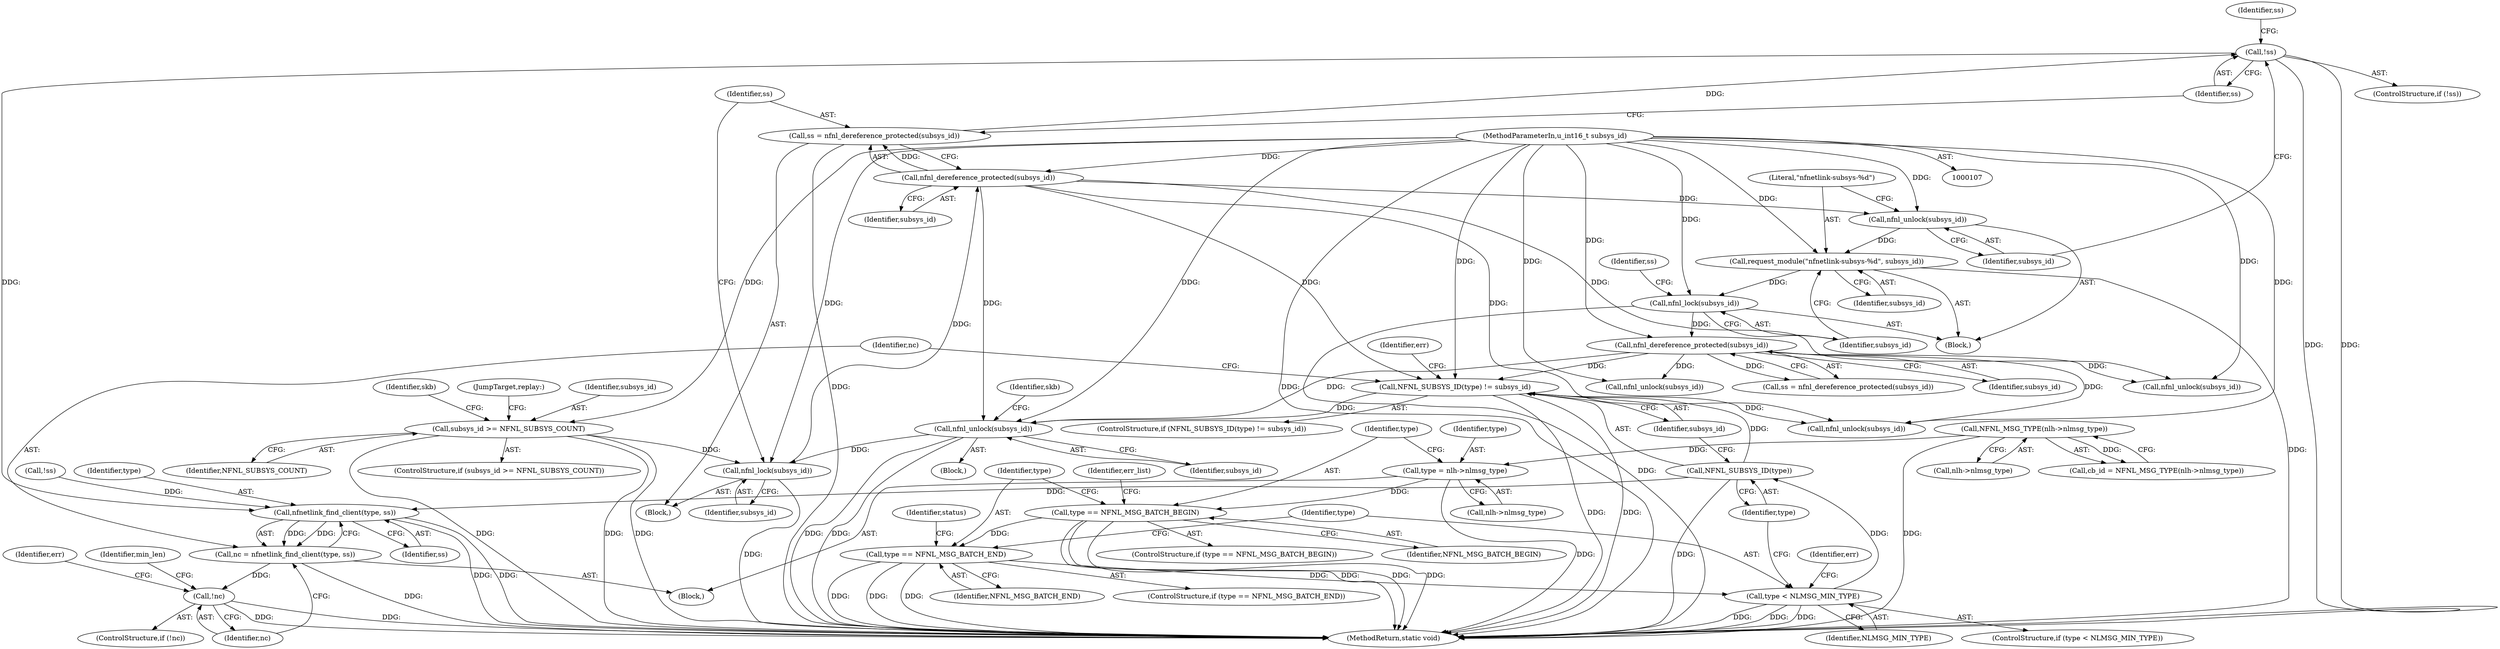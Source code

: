 digraph "0_linux_c58d6c93680f28ac58984af61d0a7ebf4319c241@pointer" {
"1000164" [label="(Call,!ss)"];
"1000159" [label="(Call,ss = nfnl_dereference_protected(subsys_id))"];
"1000161" [label="(Call,nfnl_dereference_protected(subsys_id))"];
"1000157" [label="(Call,nfnl_lock(subsys_id))"];
"1000487" [label="(Call,nfnl_unlock(subsys_id))"];
"1000310" [label="(Call,NFNL_SUBSYS_ID(type) != subsys_id)"];
"1000311" [label="(Call,NFNL_SUBSYS_ID(type))"];
"1000300" [label="(Call,type < NLMSG_MIN_TYPE)"];
"1000290" [label="(Call,type == NFNL_MSG_BATCH_END)"];
"1000277" [label="(Call,type == NFNL_MSG_BATCH_BEGIN)"];
"1000271" [label="(Call,type = nlh->nlmsg_type)"];
"1000344" [label="(Call,NFNL_MSG_TYPE(nlh->nlmsg_type))"];
"1000176" [label="(Call,nfnl_dereference_protected(subsys_id))"];
"1000172" [label="(Call,nfnl_lock(subsys_id))"];
"1000169" [label="(Call,request_module(\"nfnetlink-subsys-%d\", subsys_id))"];
"1000167" [label="(Call,nfnl_unlock(subsys_id))"];
"1000110" [label="(MethodParameterIn,u_int16_t subsys_id)"];
"1000130" [label="(Call,subsys_id >= NFNL_SUBSYS_COUNT)"];
"1000322" [label="(Call,nfnetlink_find_client(type, ss))"];
"1000320" [label="(Call,nc = nfnetlink_find_client(type, ss))"];
"1000326" [label="(Call,!nc)"];
"1000326" [label="(Call,!nc)"];
"1000322" [label="(Call,nfnetlink_find_client(type, ss))"];
"1000490" [label="(Identifier,skb)"];
"1000321" [label="(Identifier,nc)"];
"1000175" [label="(Identifier,ss)"];
"1000162" [label="(Identifier,subsys_id)"];
"1000161" [label="(Call,nfnl_dereference_protected(subsys_id))"];
"1000295" [label="(Identifier,status)"];
"1000305" [label="(Identifier,err)"];
"1000289" [label="(ControlStructure,if (type == NFNL_MSG_BATCH_END))"];
"1000176" [label="(Call,nfnl_dereference_protected(subsys_id))"];
"1000488" [label="(Identifier,subsys_id)"];
"1000169" [label="(Call,request_module(\"nfnetlink-subsys-%d\", subsys_id))"];
"1000160" [label="(Identifier,ss)"];
"1000309" [label="(ControlStructure,if (NFNL_SUBSYS_ID(type) != subsys_id))"];
"1000300" [label="(Call,type < NLMSG_MIN_TYPE)"];
"1000159" [label="(Call,ss = nfnl_dereference_protected(subsys_id))"];
"1000342" [label="(Call,cb_id = NFNL_MSG_TYPE(nlh->nlmsg_type))"];
"1000345" [label="(Call,nlh->nlmsg_type)"];
"1000166" [label="(Block,)"];
"1000480" [label="(Block,)"];
"1000177" [label="(Identifier,subsys_id)"];
"1000139" [label="(JumpTarget,replay:)"];
"1000110" [label="(MethodParameterIn,u_int16_t subsys_id)"];
"1000487" [label="(Call,nfnl_unlock(subsys_id))"];
"1000131" [label="(Identifier,subsys_id)"];
"1000278" [label="(Identifier,type)"];
"1000276" [label="(ControlStructure,if (type == NFNL_MSG_BATCH_BEGIN))"];
"1000130" [label="(Call,subsys_id >= NFNL_SUBSYS_COUNT)"];
"1000325" [label="(ControlStructure,if (!nc))"];
"1000271" [label="(Call,type = nlh->nlmsg_type)"];
"1000312" [label="(Identifier,type)"];
"1000111" [label="(Block,)"];
"1000323" [label="(Identifier,type)"];
"1000174" [label="(Call,ss = nfnl_dereference_protected(subsys_id))"];
"1000135" [label="(Identifier,skb)"];
"1000203" [label="(Call,nfnl_unlock(subsys_id))"];
"1000514" [label="(MethodReturn,static void)"];
"1000165" [label="(Identifier,ss)"];
"1000311" [label="(Call,NFNL_SUBSYS_ID(type))"];
"1000273" [label="(Call,nlh->nlmsg_type)"];
"1000313" [label="(Identifier,subsys_id)"];
"1000292" [label="(Identifier,NFNL_MSG_BATCH_END)"];
"1000171" [label="(Identifier,subsys_id)"];
"1000157" [label="(Call,nfnl_lock(subsys_id))"];
"1000310" [label="(Call,NFNL_SUBSYS_ID(type) != subsys_id)"];
"1000182" [label="(Call,nfnl_unlock(subsys_id))"];
"1000510" [label="(Call,nfnl_unlock(subsys_id))"];
"1000220" [label="(Block,)"];
"1000344" [label="(Call,NFNL_MSG_TYPE(nlh->nlmsg_type))"];
"1000173" [label="(Identifier,subsys_id)"];
"1000167" [label="(Call,nfnl_unlock(subsys_id))"];
"1000302" [label="(Identifier,NLMSG_MIN_TYPE)"];
"1000179" [label="(Call,!ss)"];
"1000299" [label="(ControlStructure,if (type < NLMSG_MIN_TYPE))"];
"1000301" [label="(Identifier,type)"];
"1000277" [label="(Call,type == NFNL_MSG_BATCH_BEGIN)"];
"1000337" [label="(Identifier,min_len)"];
"1000272" [label="(Identifier,type)"];
"1000170" [label="(Literal,\"nfnetlink-subsys-%d\")"];
"1000279" [label="(Identifier,NFNL_MSG_BATCH_BEGIN)"];
"1000196" [label="(Identifier,ss)"];
"1000330" [label="(Identifier,err)"];
"1000291" [label="(Identifier,type)"];
"1000283" [label="(Identifier,err_list)"];
"1000158" [label="(Identifier,subsys_id)"];
"1000324" [label="(Identifier,ss)"];
"1000129" [label="(ControlStructure,if (subsys_id >= NFNL_SUBSYS_COUNT))"];
"1000290" [label="(Call,type == NFNL_MSG_BATCH_END)"];
"1000168" [label="(Identifier,subsys_id)"];
"1000327" [label="(Identifier,nc)"];
"1000320" [label="(Call,nc = nfnetlink_find_client(type, ss))"];
"1000163" [label="(ControlStructure,if (!ss))"];
"1000316" [label="(Identifier,err)"];
"1000132" [label="(Identifier,NFNL_SUBSYS_COUNT)"];
"1000164" [label="(Call,!ss)"];
"1000172" [label="(Call,nfnl_lock(subsys_id))"];
"1000164" -> "1000163"  [label="AST: "];
"1000164" -> "1000165"  [label="CFG: "];
"1000165" -> "1000164"  [label="AST: "];
"1000168" -> "1000164"  [label="CFG: "];
"1000196" -> "1000164"  [label="CFG: "];
"1000164" -> "1000514"  [label="DDG: "];
"1000164" -> "1000514"  [label="DDG: "];
"1000159" -> "1000164"  [label="DDG: "];
"1000164" -> "1000322"  [label="DDG: "];
"1000159" -> "1000111"  [label="AST: "];
"1000159" -> "1000161"  [label="CFG: "];
"1000160" -> "1000159"  [label="AST: "];
"1000161" -> "1000159"  [label="AST: "];
"1000165" -> "1000159"  [label="CFG: "];
"1000159" -> "1000514"  [label="DDG: "];
"1000161" -> "1000159"  [label="DDG: "];
"1000161" -> "1000162"  [label="CFG: "];
"1000162" -> "1000161"  [label="AST: "];
"1000157" -> "1000161"  [label="DDG: "];
"1000110" -> "1000161"  [label="DDG: "];
"1000161" -> "1000167"  [label="DDG: "];
"1000161" -> "1000203"  [label="DDG: "];
"1000161" -> "1000310"  [label="DDG: "];
"1000161" -> "1000487"  [label="DDG: "];
"1000161" -> "1000510"  [label="DDG: "];
"1000157" -> "1000111"  [label="AST: "];
"1000157" -> "1000158"  [label="CFG: "];
"1000158" -> "1000157"  [label="AST: "];
"1000160" -> "1000157"  [label="CFG: "];
"1000157" -> "1000514"  [label="DDG: "];
"1000487" -> "1000157"  [label="DDG: "];
"1000130" -> "1000157"  [label="DDG: "];
"1000110" -> "1000157"  [label="DDG: "];
"1000487" -> "1000480"  [label="AST: "];
"1000487" -> "1000488"  [label="CFG: "];
"1000488" -> "1000487"  [label="AST: "];
"1000490" -> "1000487"  [label="CFG: "];
"1000487" -> "1000514"  [label="DDG: "];
"1000487" -> "1000514"  [label="DDG: "];
"1000310" -> "1000487"  [label="DDG: "];
"1000176" -> "1000487"  [label="DDG: "];
"1000110" -> "1000487"  [label="DDG: "];
"1000310" -> "1000309"  [label="AST: "];
"1000310" -> "1000313"  [label="CFG: "];
"1000311" -> "1000310"  [label="AST: "];
"1000313" -> "1000310"  [label="AST: "];
"1000316" -> "1000310"  [label="CFG: "];
"1000321" -> "1000310"  [label="CFG: "];
"1000310" -> "1000514"  [label="DDG: "];
"1000310" -> "1000514"  [label="DDG: "];
"1000311" -> "1000310"  [label="DDG: "];
"1000176" -> "1000310"  [label="DDG: "];
"1000110" -> "1000310"  [label="DDG: "];
"1000310" -> "1000510"  [label="DDG: "];
"1000311" -> "1000312"  [label="CFG: "];
"1000312" -> "1000311"  [label="AST: "];
"1000313" -> "1000311"  [label="CFG: "];
"1000311" -> "1000514"  [label="DDG: "];
"1000300" -> "1000311"  [label="DDG: "];
"1000311" -> "1000322"  [label="DDG: "];
"1000300" -> "1000299"  [label="AST: "];
"1000300" -> "1000302"  [label="CFG: "];
"1000301" -> "1000300"  [label="AST: "];
"1000302" -> "1000300"  [label="AST: "];
"1000305" -> "1000300"  [label="CFG: "];
"1000312" -> "1000300"  [label="CFG: "];
"1000300" -> "1000514"  [label="DDG: "];
"1000300" -> "1000514"  [label="DDG: "];
"1000300" -> "1000514"  [label="DDG: "];
"1000290" -> "1000300"  [label="DDG: "];
"1000290" -> "1000289"  [label="AST: "];
"1000290" -> "1000292"  [label="CFG: "];
"1000291" -> "1000290"  [label="AST: "];
"1000292" -> "1000290"  [label="AST: "];
"1000295" -> "1000290"  [label="CFG: "];
"1000301" -> "1000290"  [label="CFG: "];
"1000290" -> "1000514"  [label="DDG: "];
"1000290" -> "1000514"  [label="DDG: "];
"1000290" -> "1000514"  [label="DDG: "];
"1000277" -> "1000290"  [label="DDG: "];
"1000277" -> "1000276"  [label="AST: "];
"1000277" -> "1000279"  [label="CFG: "];
"1000278" -> "1000277"  [label="AST: "];
"1000279" -> "1000277"  [label="AST: "];
"1000283" -> "1000277"  [label="CFG: "];
"1000291" -> "1000277"  [label="CFG: "];
"1000277" -> "1000514"  [label="DDG: "];
"1000277" -> "1000514"  [label="DDG: "];
"1000277" -> "1000514"  [label="DDG: "];
"1000271" -> "1000277"  [label="DDG: "];
"1000271" -> "1000220"  [label="AST: "];
"1000271" -> "1000273"  [label="CFG: "];
"1000272" -> "1000271"  [label="AST: "];
"1000273" -> "1000271"  [label="AST: "];
"1000278" -> "1000271"  [label="CFG: "];
"1000271" -> "1000514"  [label="DDG: "];
"1000344" -> "1000271"  [label="DDG: "];
"1000344" -> "1000342"  [label="AST: "];
"1000344" -> "1000345"  [label="CFG: "];
"1000345" -> "1000344"  [label="AST: "];
"1000342" -> "1000344"  [label="CFG: "];
"1000344" -> "1000514"  [label="DDG: "];
"1000344" -> "1000342"  [label="DDG: "];
"1000176" -> "1000174"  [label="AST: "];
"1000176" -> "1000177"  [label="CFG: "];
"1000177" -> "1000176"  [label="AST: "];
"1000174" -> "1000176"  [label="CFG: "];
"1000176" -> "1000174"  [label="DDG: "];
"1000172" -> "1000176"  [label="DDG: "];
"1000110" -> "1000176"  [label="DDG: "];
"1000176" -> "1000182"  [label="DDG: "];
"1000176" -> "1000203"  [label="DDG: "];
"1000176" -> "1000510"  [label="DDG: "];
"1000172" -> "1000166"  [label="AST: "];
"1000172" -> "1000173"  [label="CFG: "];
"1000173" -> "1000172"  [label="AST: "];
"1000175" -> "1000172"  [label="CFG: "];
"1000172" -> "1000514"  [label="DDG: "];
"1000169" -> "1000172"  [label="DDG: "];
"1000110" -> "1000172"  [label="DDG: "];
"1000169" -> "1000166"  [label="AST: "];
"1000169" -> "1000171"  [label="CFG: "];
"1000170" -> "1000169"  [label="AST: "];
"1000171" -> "1000169"  [label="AST: "];
"1000173" -> "1000169"  [label="CFG: "];
"1000169" -> "1000514"  [label="DDG: "];
"1000167" -> "1000169"  [label="DDG: "];
"1000110" -> "1000169"  [label="DDG: "];
"1000167" -> "1000166"  [label="AST: "];
"1000167" -> "1000168"  [label="CFG: "];
"1000168" -> "1000167"  [label="AST: "];
"1000170" -> "1000167"  [label="CFG: "];
"1000110" -> "1000167"  [label="DDG: "];
"1000110" -> "1000107"  [label="AST: "];
"1000110" -> "1000514"  [label="DDG: "];
"1000110" -> "1000130"  [label="DDG: "];
"1000110" -> "1000182"  [label="DDG: "];
"1000110" -> "1000203"  [label="DDG: "];
"1000110" -> "1000510"  [label="DDG: "];
"1000130" -> "1000129"  [label="AST: "];
"1000130" -> "1000132"  [label="CFG: "];
"1000131" -> "1000130"  [label="AST: "];
"1000132" -> "1000130"  [label="AST: "];
"1000135" -> "1000130"  [label="CFG: "];
"1000139" -> "1000130"  [label="CFG: "];
"1000130" -> "1000514"  [label="DDG: "];
"1000130" -> "1000514"  [label="DDG: "];
"1000130" -> "1000514"  [label="DDG: "];
"1000322" -> "1000320"  [label="AST: "];
"1000322" -> "1000324"  [label="CFG: "];
"1000323" -> "1000322"  [label="AST: "];
"1000324" -> "1000322"  [label="AST: "];
"1000320" -> "1000322"  [label="CFG: "];
"1000322" -> "1000514"  [label="DDG: "];
"1000322" -> "1000514"  [label="DDG: "];
"1000322" -> "1000320"  [label="DDG: "];
"1000322" -> "1000320"  [label="DDG: "];
"1000179" -> "1000322"  [label="DDG: "];
"1000320" -> "1000220"  [label="AST: "];
"1000321" -> "1000320"  [label="AST: "];
"1000327" -> "1000320"  [label="CFG: "];
"1000320" -> "1000514"  [label="DDG: "];
"1000320" -> "1000326"  [label="DDG: "];
"1000326" -> "1000325"  [label="AST: "];
"1000326" -> "1000327"  [label="CFG: "];
"1000327" -> "1000326"  [label="AST: "];
"1000330" -> "1000326"  [label="CFG: "];
"1000337" -> "1000326"  [label="CFG: "];
"1000326" -> "1000514"  [label="DDG: "];
"1000326" -> "1000514"  [label="DDG: "];
}
